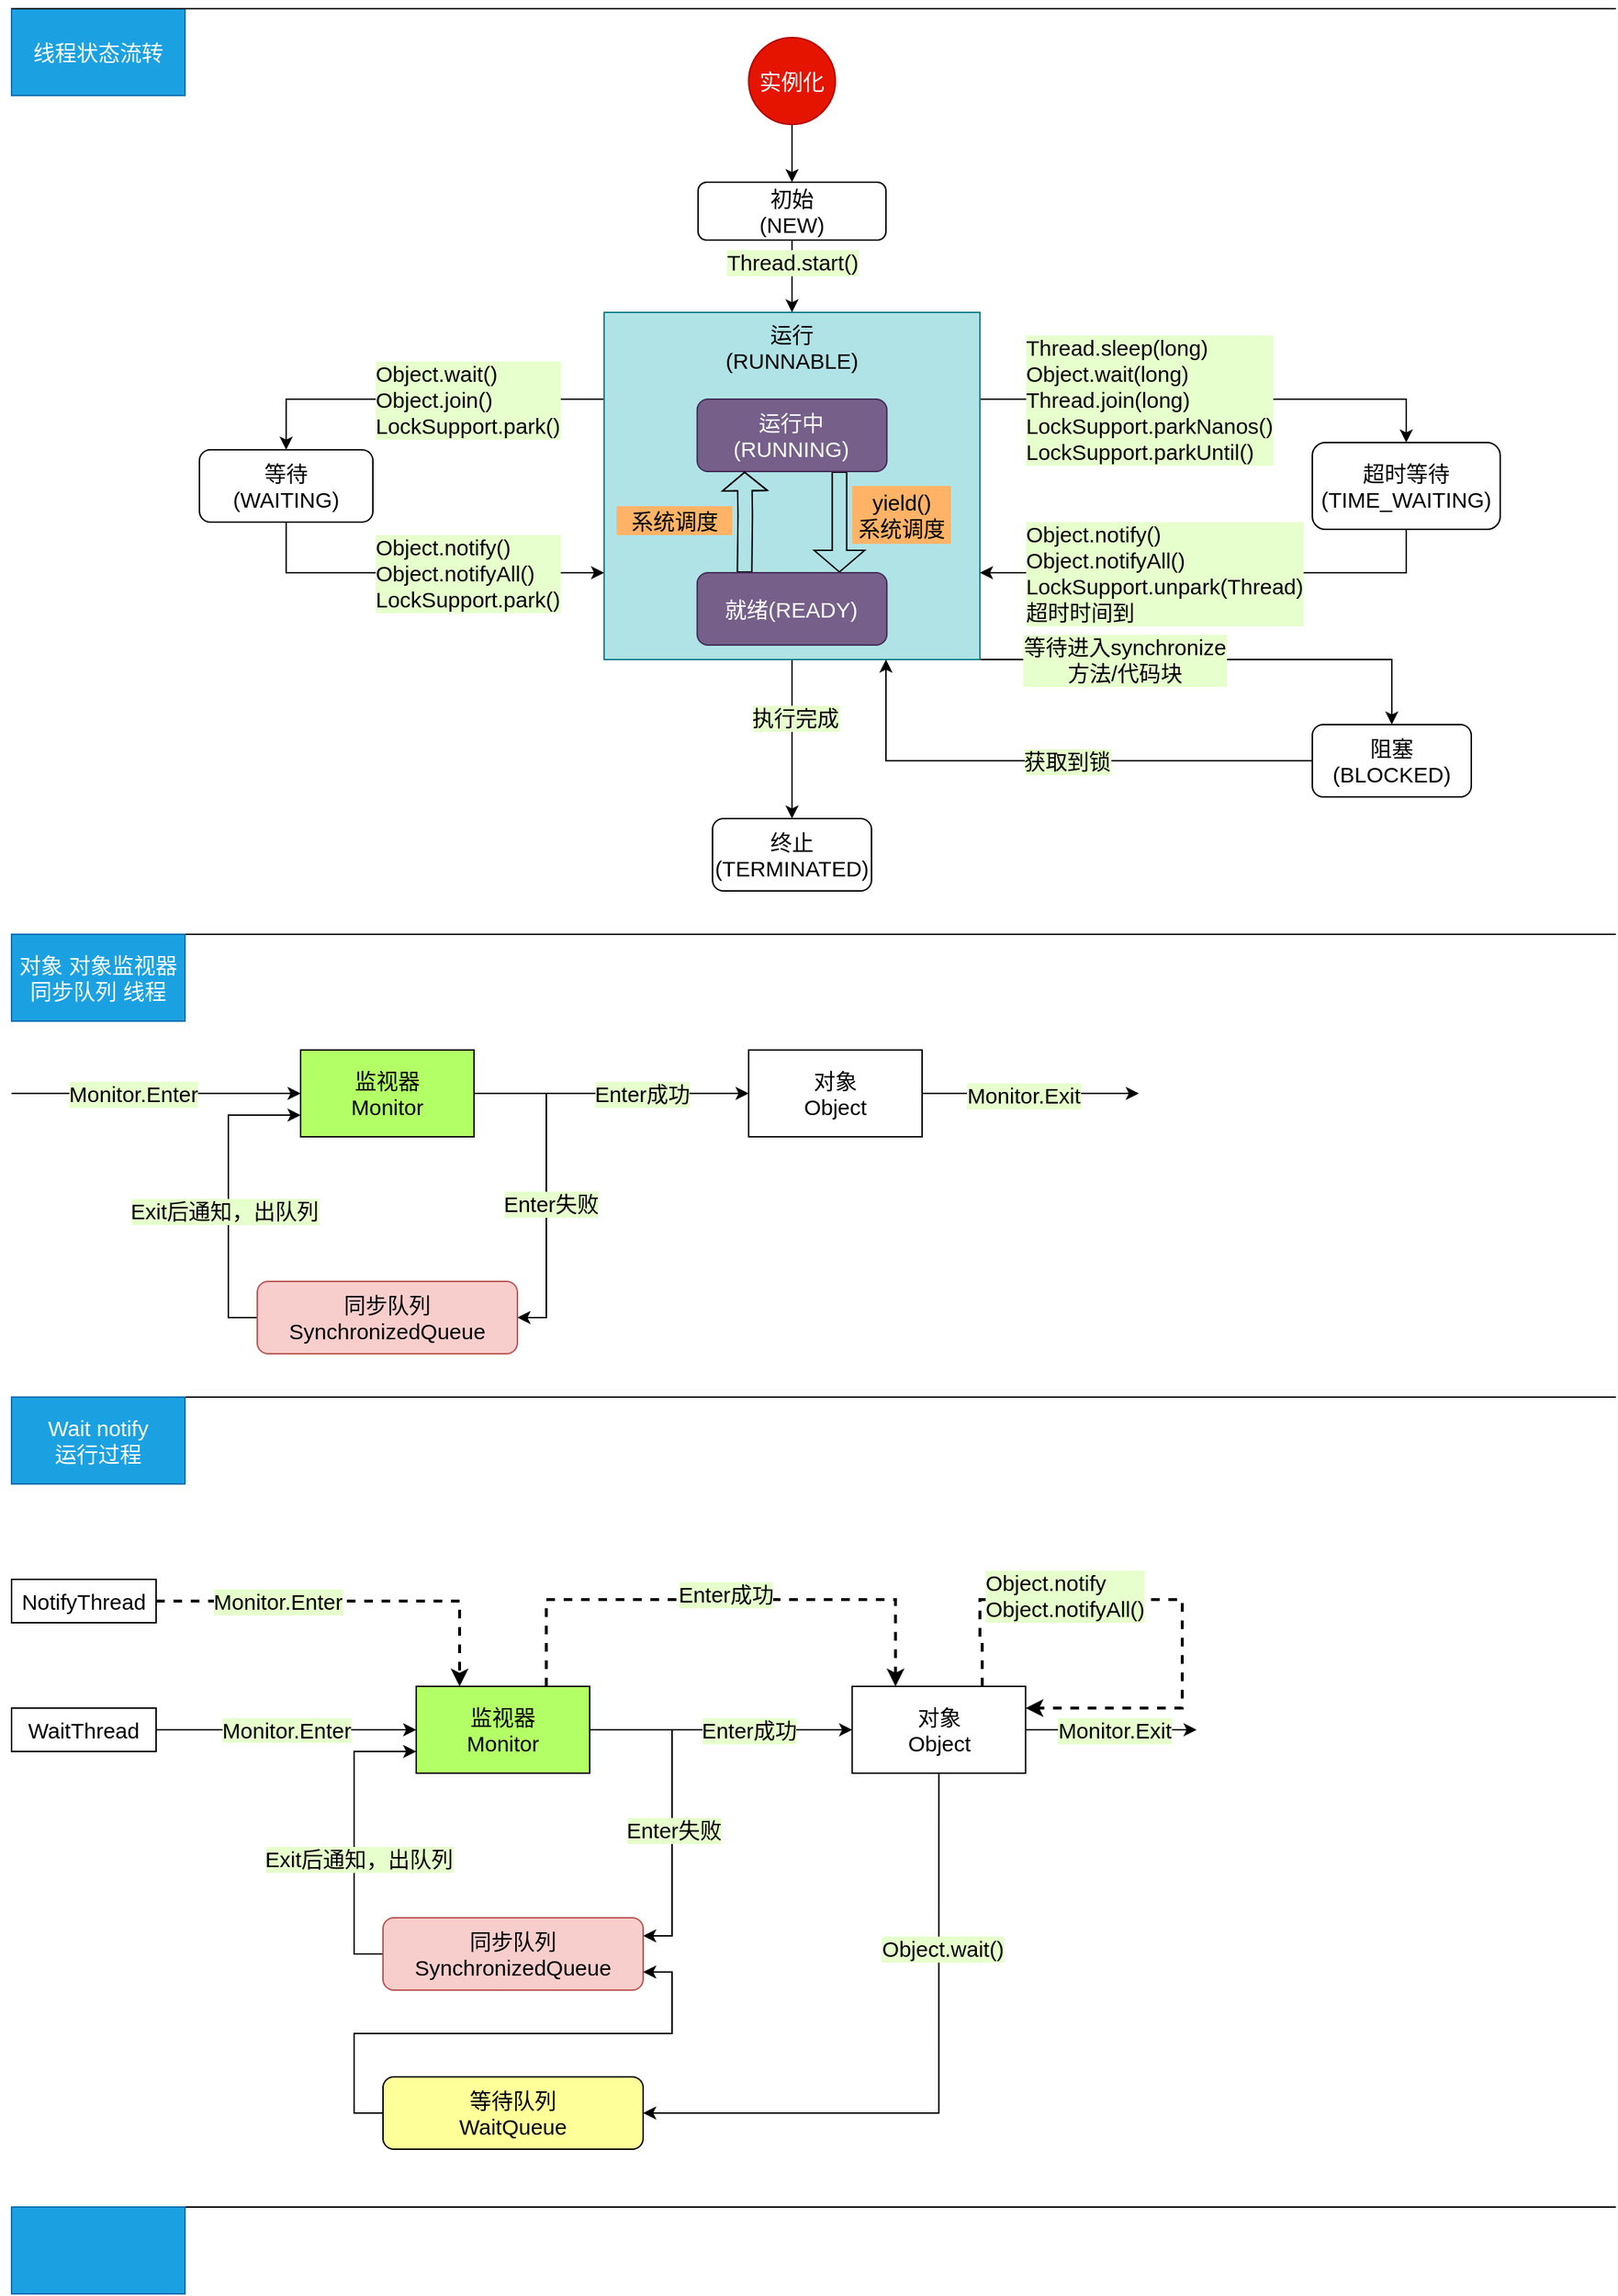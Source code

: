 <mxfile version="14.9.8" type="github">
  <diagram id="6KBRONOmCoXqspjVK2pf" name="Page-1">
    <mxGraphModel dx="2253" dy="794" grid="1" gridSize="10" guides="1" tooltips="1" connect="1" arrows="1" fold="1" page="1" pageScale="1" pageWidth="827" pageHeight="1169" math="0" shadow="0">
      <root>
        <mxCell id="0" />
        <mxCell id="1" parent="0" />
        <mxCell id="ARaMcscd8w-VwkIkNy1O-39" style="edgeStyle=orthogonalEdgeStyle;rounded=0;orthogonalLoop=1;jettySize=auto;html=1;exitX=1;exitY=1;exitDx=0;exitDy=0;entryX=0.5;entryY=0;entryDx=0;entryDy=0;fontSize=15;" parent="1" source="ARaMcscd8w-VwkIkNy1O-17" target="ARaMcscd8w-VwkIkNy1O-10" edge="1">
          <mxGeometry relative="1" as="geometry">
            <Array as="points">
              <mxPoint x="195" y="490" />
            </Array>
          </mxGeometry>
        </mxCell>
        <mxCell id="ARaMcscd8w-VwkIkNy1O-64" value="等待进入synchronize&lt;br&gt;方法/代码块" style="edgeLabel;html=1;align=center;verticalAlign=middle;resizable=0;points=[];fontSize=15;labelBackgroundColor=#E6FFCC;" parent="ARaMcscd8w-VwkIkNy1O-39" vertex="1" connectable="0">
          <mxGeometry x="-0.098" relative="1" as="geometry">
            <mxPoint x="-49" as="offset" />
          </mxGeometry>
        </mxCell>
        <mxCell id="ARaMcscd8w-VwkIkNy1O-43" style="edgeStyle=orthogonalEdgeStyle;rounded=0;orthogonalLoop=1;jettySize=auto;html=1;exitX=0.5;exitY=1;exitDx=0;exitDy=0;fontSize=15;" parent="1" source="ARaMcscd8w-VwkIkNy1O-17" target="ARaMcscd8w-VwkIkNy1O-7" edge="1">
          <mxGeometry relative="1" as="geometry" />
        </mxCell>
        <mxCell id="ARaMcscd8w-VwkIkNy1O-44" value="执行完成" style="edgeLabel;html=1;align=center;verticalAlign=middle;resizable=0;points=[];fontSize=15;labelBackgroundColor=#E6FFCC;" parent="ARaMcscd8w-VwkIkNy1O-43" vertex="1" connectable="0">
          <mxGeometry x="-0.286" y="2" relative="1" as="geometry">
            <mxPoint as="offset" />
          </mxGeometry>
        </mxCell>
        <mxCell id="ARaMcscd8w-VwkIkNy1O-56" style="edgeStyle=orthogonalEdgeStyle;rounded=0;orthogonalLoop=1;jettySize=auto;html=1;exitX=1;exitY=0.25;exitDx=0;exitDy=0;fontSize=15;labelBackgroundColor=#E6FFCC;entryX=0.5;entryY=0;entryDx=0;entryDy=0;" parent="1" source="ARaMcscd8w-VwkIkNy1O-17" target="ARaMcscd8w-VwkIkNy1O-9" edge="1">
          <mxGeometry relative="1" as="geometry">
            <mxPoint x="200" y="300" as="targetPoint" />
            <Array as="points">
              <mxPoint x="205" y="310" />
            </Array>
          </mxGeometry>
        </mxCell>
        <mxCell id="ARaMcscd8w-VwkIkNy1O-58" value="Thread.sleep(long)&lt;br&gt;Object.wait(long)&lt;br&gt;Thread.join(long)&lt;br&gt;LockSupport.parkNanos()&lt;br&gt;LockSupport.parkUntil()" style="edgeLabel;html=1;align=left;verticalAlign=middle;resizable=0;points=[];fontSize=15;labelBackgroundColor=#E6FFCC;" parent="ARaMcscd8w-VwkIkNy1O-56" vertex="1" connectable="0">
          <mxGeometry x="-0.568" relative="1" as="geometry">
            <mxPoint x="-40" as="offset" />
          </mxGeometry>
        </mxCell>
        <mxCell id="ARaMcscd8w-VwkIkNy1O-69" style="edgeStyle=orthogonalEdgeStyle;rounded=0;orthogonalLoop=1;jettySize=auto;html=1;exitX=0;exitY=0.25;exitDx=0;exitDy=0;entryX=0.5;entryY=0;entryDx=0;entryDy=0;labelBackgroundColor=#E6FFCC;fontSize=15;" parent="1" source="ARaMcscd8w-VwkIkNy1O-17" target="ARaMcscd8w-VwkIkNy1O-8" edge="1">
          <mxGeometry relative="1" as="geometry" />
        </mxCell>
        <mxCell id="ARaMcscd8w-VwkIkNy1O-71" value="Object.wait()&lt;br&gt;&lt;div style=&quot;&quot;&gt;Object.join()&lt;/div&gt;LockSupport.park()" style="edgeLabel;html=1;align=left;verticalAlign=middle;resizable=0;points=[];fontSize=15;labelBackgroundColor=#E6FFCC;" parent="ARaMcscd8w-VwkIkNy1O-69" vertex="1" connectable="0">
          <mxGeometry x="-0.064" relative="1" as="geometry">
            <mxPoint x="-41" as="offset" />
          </mxGeometry>
        </mxCell>
        <mxCell id="ARaMcscd8w-VwkIkNy1O-17" value="&lt;span&gt;运行&lt;/span&gt;&lt;br&gt;&lt;span&gt;(RUNNABLE)&lt;/span&gt;" style="rounded=0;whiteSpace=wrap;html=1;fontSize=15;verticalAlign=top;fillColor=#b0e3e6;strokeColor=#0e8088;" parent="1" vertex="1">
          <mxGeometry x="-350" y="250" width="260" height="240" as="geometry" />
        </mxCell>
        <mxCell id="ARaMcscd8w-VwkIkNy1O-12" style="edgeStyle=orthogonalEdgeStyle;rounded=0;orthogonalLoop=1;jettySize=auto;html=1;exitX=0.5;exitY=1;exitDx=0;exitDy=0;entryX=0.5;entryY=0;entryDx=0;entryDy=0;fontSize=15;" parent="1" source="ARaMcscd8w-VwkIkNy1O-1" target="ARaMcscd8w-VwkIkNy1O-6" edge="1">
          <mxGeometry relative="1" as="geometry" />
        </mxCell>
        <mxCell id="ARaMcscd8w-VwkIkNy1O-1" value="实例化" style="ellipse;whiteSpace=wrap;html=1;aspect=fixed;fillColor=#e51400;strokeColor=#B20000;fontColor=#ffffff;fontSize=15;" parent="1" vertex="1">
          <mxGeometry x="-250" y="60" width="60" height="60" as="geometry" />
        </mxCell>
        <mxCell id="ARaMcscd8w-VwkIkNy1O-33" style="edgeStyle=none;rounded=0;orthogonalLoop=1;jettySize=auto;html=1;exitX=0.5;exitY=1;exitDx=0;exitDy=0;fontSize=15;" parent="1" source="ARaMcscd8w-VwkIkNy1O-6" target="ARaMcscd8w-VwkIkNy1O-17" edge="1">
          <mxGeometry relative="1" as="geometry" />
        </mxCell>
        <mxCell id="ARaMcscd8w-VwkIkNy1O-65" value="Thread.start()" style="edgeLabel;html=1;align=center;verticalAlign=middle;resizable=0;points=[];fontSize=15;labelBackgroundColor=#E6FFCC;" parent="ARaMcscd8w-VwkIkNy1O-33" vertex="1" connectable="0">
          <mxGeometry x="-0.4" relative="1" as="geometry">
            <mxPoint as="offset" />
          </mxGeometry>
        </mxCell>
        <mxCell id="ARaMcscd8w-VwkIkNy1O-6" value="&lt;span style=&quot;font-size: 15px&quot;&gt;初始&lt;br&gt;(NEW)&lt;/span&gt;" style="rounded=1;whiteSpace=wrap;html=1;fontSize=15;" parent="1" vertex="1">
          <mxGeometry x="-285" y="160" width="130" height="40" as="geometry" />
        </mxCell>
        <mxCell id="ARaMcscd8w-VwkIkNy1O-7" value="&lt;span style=&quot;font-size: 15px&quot;&gt;终止&lt;br&gt;(TERMINATED)&lt;/span&gt;" style="rounded=1;whiteSpace=wrap;html=1;fontSize=15;" parent="1" vertex="1">
          <mxGeometry x="-275" y="600" width="110" height="50" as="geometry" />
        </mxCell>
        <mxCell id="ARaMcscd8w-VwkIkNy1O-70" style="edgeStyle=orthogonalEdgeStyle;rounded=0;orthogonalLoop=1;jettySize=auto;html=1;exitX=0.5;exitY=1;exitDx=0;exitDy=0;entryX=0;entryY=0.75;entryDx=0;entryDy=0;labelBackgroundColor=#E6FFCC;fontSize=15;" parent="1" source="ARaMcscd8w-VwkIkNy1O-8" target="ARaMcscd8w-VwkIkNy1O-17" edge="1">
          <mxGeometry relative="1" as="geometry">
            <Array as="points">
              <mxPoint x="-570" y="430" />
            </Array>
          </mxGeometry>
        </mxCell>
        <mxCell id="ARaMcscd8w-VwkIkNy1O-72" value="Object.notify()&lt;br&gt;&lt;div style=&quot;&quot;&gt;Object.notifyAll()&lt;/div&gt;LockSupport.park()" style="edgeLabel;html=1;align=left;verticalAlign=middle;resizable=0;points=[];fontSize=15;labelBackgroundColor=#E6FFCC;" parent="ARaMcscd8w-VwkIkNy1O-70" vertex="1" connectable="0">
          <mxGeometry x="-0.028" relative="1" as="geometry">
            <mxPoint x="-29" as="offset" />
          </mxGeometry>
        </mxCell>
        <mxCell id="ARaMcscd8w-VwkIkNy1O-8" value="&lt;span style=&quot;font-size: 15px&quot;&gt;等待&lt;br&gt;(WAITING)&lt;/span&gt;" style="rounded=1;whiteSpace=wrap;html=1;fontSize=15;" parent="1" vertex="1">
          <mxGeometry x="-630" y="345" width="120" height="50" as="geometry" />
        </mxCell>
        <mxCell id="ARaMcscd8w-VwkIkNy1O-62" style="edgeStyle=orthogonalEdgeStyle;rounded=0;orthogonalLoop=1;jettySize=auto;html=1;exitX=0.5;exitY=1;exitDx=0;exitDy=0;entryX=1;entryY=0.75;entryDx=0;entryDy=0;labelBackgroundColor=#E6FFCC;fontSize=15;" parent="1" source="ARaMcscd8w-VwkIkNy1O-9" target="ARaMcscd8w-VwkIkNy1O-17" edge="1">
          <mxGeometry relative="1" as="geometry" />
        </mxCell>
        <mxCell id="ARaMcscd8w-VwkIkNy1O-63" value="Object.notify()&lt;br&gt;Object.notifyAll()&lt;br&gt;LockSupport.unpark(Thread)&lt;br&gt;超时时间到" style="edgeLabel;html=1;align=left;verticalAlign=middle;resizable=0;points=[];fontSize=15;labelBackgroundColor=#E6FFCC;" parent="ARaMcscd8w-VwkIkNy1O-62" vertex="1" connectable="0">
          <mxGeometry x="0.373" y="-2" relative="1" as="geometry">
            <mxPoint x="-72" y="2" as="offset" />
          </mxGeometry>
        </mxCell>
        <mxCell id="ARaMcscd8w-VwkIkNy1O-9" value="超时等待&lt;br&gt;(TIME_WAITING)" style="rounded=1;whiteSpace=wrap;html=1;fontSize=15;" parent="1" vertex="1">
          <mxGeometry x="140" y="340" width="130" height="60" as="geometry" />
        </mxCell>
        <mxCell id="ARaMcscd8w-VwkIkNy1O-40" style="edgeStyle=orthogonalEdgeStyle;rounded=0;orthogonalLoop=1;jettySize=auto;html=1;exitX=0;exitY=0.5;exitDx=0;exitDy=0;entryX=0.75;entryY=1;entryDx=0;entryDy=0;fontSize=15;" parent="1" source="ARaMcscd8w-VwkIkNy1O-10" target="ARaMcscd8w-VwkIkNy1O-17" edge="1">
          <mxGeometry relative="1" as="geometry" />
        </mxCell>
        <mxCell id="ARaMcscd8w-VwkIkNy1O-42" value="获取到锁" style="edgeLabel;html=1;align=center;verticalAlign=middle;resizable=0;points=[];fontSize=15;labelBackgroundColor=#E6FFCC;" parent="ARaMcscd8w-VwkIkNy1O-40" vertex="1" connectable="0">
          <mxGeometry x="-0.069" relative="1" as="geometry">
            <mxPoint as="offset" />
          </mxGeometry>
        </mxCell>
        <mxCell id="ARaMcscd8w-VwkIkNy1O-10" value="&lt;span style=&quot;font-size: 15px&quot;&gt;阻塞&lt;br&gt;(BLOCKED)&lt;/span&gt;" style="rounded=1;whiteSpace=wrap;html=1;fontSize=15;" parent="1" vertex="1">
          <mxGeometry x="140" y="535" width="110" height="50" as="geometry" />
        </mxCell>
        <mxCell id="ARaMcscd8w-VwkIkNy1O-30" style="edgeStyle=none;shape=flexArrow;rounded=0;orthogonalLoop=1;jettySize=auto;html=1;exitX=0.75;exitY=1;exitDx=0;exitDy=0;entryX=0.75;entryY=0;entryDx=0;entryDy=0;fontSize=15;endWidth=24;endSize=4.67;" parent="1" source="ARaMcscd8w-VwkIkNy1O-14" target="ARaMcscd8w-VwkIkNy1O-29" edge="1">
          <mxGeometry relative="1" as="geometry" />
        </mxCell>
        <mxCell id="ARaMcscd8w-VwkIkNy1O-14" value="运行中&lt;br&gt;(RUNNING)" style="rounded=1;whiteSpace=wrap;html=1;fontSize=15;fillColor=#76608a;strokeColor=#432D57;fontColor=#ffffff;" parent="1" vertex="1">
          <mxGeometry x="-285.62" y="310" width="131.25" height="50" as="geometry" />
        </mxCell>
        <mxCell id="ARaMcscd8w-VwkIkNy1O-28" style="edgeStyle=none;shape=flexArrow;rounded=0;orthogonalLoop=1;jettySize=auto;html=1;entryX=0.25;entryY=1;entryDx=0;entryDy=0;fontSize=15;exitX=0.25;exitY=0;exitDx=0;exitDy=0;endWidth=20;endSize=3.93;" parent="1" source="ARaMcscd8w-VwkIkNy1O-29" target="ARaMcscd8w-VwkIkNy1O-14" edge="1">
          <mxGeometry relative="1" as="geometry">
            <mxPoint x="-234.37" y="440" as="sourcePoint" />
            <Array as="points">
              <mxPoint x="-252.37" y="390" />
            </Array>
          </mxGeometry>
        </mxCell>
        <mxCell id="ARaMcscd8w-VwkIkNy1O-29" value="就绪(READY)" style="rounded=1;whiteSpace=wrap;html=1;fontSize=15;fillColor=#76608a;strokeColor=#432D57;fontColor=#ffffff;" parent="1" vertex="1">
          <mxGeometry x="-285.62" y="430" width="131.25" height="50" as="geometry" />
        </mxCell>
        <mxCell id="ARaMcscd8w-VwkIkNy1O-31" value="系统调度" style="text;html=1;align=center;verticalAlign=middle;whiteSpace=wrap;rounded=0;fontSize=15;fillColor=#FFB366;" parent="1" vertex="1">
          <mxGeometry x="-341.37" y="384" width="80" height="20" as="geometry" />
        </mxCell>
        <mxCell id="ARaMcscd8w-VwkIkNy1O-32" value="yield()&lt;br&gt;系统调度" style="text;html=1;align=center;verticalAlign=middle;whiteSpace=wrap;rounded=0;fontSize=15;fillColor=#FFB366;" parent="1" vertex="1">
          <mxGeometry x="-178.37" y="370" width="68.37" height="40" as="geometry" />
        </mxCell>
        <mxCell id="ARaMcscd8w-VwkIkNy1O-37" style="edgeStyle=none;rounded=0;orthogonalLoop=1;jettySize=auto;html=1;exitX=1;exitY=0.75;exitDx=0;exitDy=0;fontSize=15;" parent="1" source="ARaMcscd8w-VwkIkNy1O-17" target="ARaMcscd8w-VwkIkNy1O-17" edge="1">
          <mxGeometry relative="1" as="geometry" />
        </mxCell>
        <mxCell id="-bh4wfE4MH0BMyhtnHrj-1" value="线程状态流转" style="rounded=0;whiteSpace=wrap;html=1;fillColor=#1ba1e2;strokeColor=#006EAF;fontColor=#ffffff;fontSize=15;" parent="1" vertex="1">
          <mxGeometry x="-760" y="40" width="120" height="60" as="geometry" />
        </mxCell>
        <mxCell id="VRPAzlezHm_OflZ-1Tyc-7" value="" style="line;strokeWidth=1;html=1;" vertex="1" parent="1">
          <mxGeometry x="-760" y="35" width="1110" height="10" as="geometry" />
        </mxCell>
        <mxCell id="VRPAzlezHm_OflZ-1Tyc-9" value="" style="line;strokeWidth=1;html=1;" vertex="1" parent="1">
          <mxGeometry x="-760" y="675" width="1110" height="10" as="geometry" />
        </mxCell>
        <mxCell id="VRPAzlezHm_OflZ-1Tyc-10" value="对象 对象监视器&lt;br&gt;同步队列 线程" style="rounded=0;whiteSpace=wrap;html=1;fillColor=#1ba1e2;strokeColor=#006EAF;fontColor=#ffffff;fontSize=15;" vertex="1" parent="1">
          <mxGeometry x="-760" y="680" width="120" height="60" as="geometry" />
        </mxCell>
        <mxCell id="VRPAzlezHm_OflZ-1Tyc-17" style="edgeStyle=orthogonalEdgeStyle;rounded=0;orthogonalLoop=1;jettySize=auto;html=1;exitX=1;exitY=0.5;exitDx=0;exitDy=0;fontSize=15;fontColor=#000000;" edge="1" parent="1" source="VRPAzlezHm_OflZ-1Tyc-11" target="VRPAzlezHm_OflZ-1Tyc-13">
          <mxGeometry relative="1" as="geometry" />
        </mxCell>
        <mxCell id="VRPAzlezHm_OflZ-1Tyc-18" value="Enter成功" style="edgeLabel;html=1;align=center;verticalAlign=middle;resizable=0;points=[];fontSize=15;fontColor=#000000;labelBackgroundColor=#E6FFCC;" vertex="1" connectable="0" parent="VRPAzlezHm_OflZ-1Tyc-17">
          <mxGeometry x="-0.188" y="1" relative="1" as="geometry">
            <mxPoint x="39" y="1" as="offset" />
          </mxGeometry>
        </mxCell>
        <mxCell id="VRPAzlezHm_OflZ-1Tyc-19" style="edgeStyle=orthogonalEdgeStyle;rounded=0;orthogonalLoop=1;jettySize=auto;html=1;exitX=1;exitY=0.5;exitDx=0;exitDy=0;entryX=1;entryY=0.5;entryDx=0;entryDy=0;fontSize=15;fontColor=#000000;" edge="1" parent="1" source="VRPAzlezHm_OflZ-1Tyc-11" target="VRPAzlezHm_OflZ-1Tyc-14">
          <mxGeometry relative="1" as="geometry" />
        </mxCell>
        <mxCell id="VRPAzlezHm_OflZ-1Tyc-20" value="Enter失败" style="edgeLabel;html=1;align=center;verticalAlign=middle;resizable=0;points=[];fontSize=15;fontColor=#000000;labelBackgroundColor=#E6FFCC;" vertex="1" connectable="0" parent="VRPAzlezHm_OflZ-1Tyc-19">
          <mxGeometry x="0.12" y="3" relative="1" as="geometry">
            <mxPoint as="offset" />
          </mxGeometry>
        </mxCell>
        <mxCell id="VRPAzlezHm_OflZ-1Tyc-11" value="监视器&lt;br&gt;Monitor" style="rounded=0;whiteSpace=wrap;html=1;strokeWidth=1;fillColor=#B3FF66;fontSize=15;" vertex="1" parent="1">
          <mxGeometry x="-560" y="760" width="120" height="60" as="geometry" />
        </mxCell>
        <mxCell id="VRPAzlezHm_OflZ-1Tyc-23" style="edgeStyle=orthogonalEdgeStyle;rounded=0;orthogonalLoop=1;jettySize=auto;html=1;exitX=1;exitY=0.5;exitDx=0;exitDy=0;fontSize=15;fontColor=#000000;" edge="1" parent="1" source="VRPAzlezHm_OflZ-1Tyc-13">
          <mxGeometry relative="1" as="geometry">
            <mxPoint x="20" y="790" as="targetPoint" />
          </mxGeometry>
        </mxCell>
        <mxCell id="VRPAzlezHm_OflZ-1Tyc-24" value="Monitor.Exit" style="edgeLabel;html=1;align=center;verticalAlign=middle;resizable=0;points=[];fontSize=15;fontColor=#000000;labelBackgroundColor=#E6FFCC;" vertex="1" connectable="0" parent="VRPAzlezHm_OflZ-1Tyc-23">
          <mxGeometry x="0.075" y="1" relative="1" as="geometry">
            <mxPoint x="-11" y="1" as="offset" />
          </mxGeometry>
        </mxCell>
        <mxCell id="VRPAzlezHm_OflZ-1Tyc-13" value="对象&lt;br&gt;Object" style="rounded=0;whiteSpace=wrap;html=1;fontSize=15;strokeWidth=1;fillColor=#FFFFFF;" vertex="1" parent="1">
          <mxGeometry x="-250" y="760" width="120" height="60" as="geometry" />
        </mxCell>
        <mxCell id="VRPAzlezHm_OflZ-1Tyc-21" style="edgeStyle=orthogonalEdgeStyle;rounded=0;orthogonalLoop=1;jettySize=auto;html=1;exitX=0;exitY=0.5;exitDx=0;exitDy=0;entryX=0;entryY=0.75;entryDx=0;entryDy=0;fontSize=15;fontColor=#000000;" edge="1" parent="1" source="VRPAzlezHm_OflZ-1Tyc-14" target="VRPAzlezHm_OflZ-1Tyc-11">
          <mxGeometry relative="1" as="geometry" />
        </mxCell>
        <mxCell id="VRPAzlezHm_OflZ-1Tyc-22" value="Exit后通知，出队列" style="edgeLabel;html=1;align=center;verticalAlign=middle;resizable=0;points=[];fontSize=15;fontColor=#000000;labelBackgroundColor=#E6FFCC;" vertex="1" connectable="0" parent="VRPAzlezHm_OflZ-1Tyc-21">
          <mxGeometry x="-0.102" y="3" relative="1" as="geometry">
            <mxPoint as="offset" />
          </mxGeometry>
        </mxCell>
        <mxCell id="VRPAzlezHm_OflZ-1Tyc-14" value="同步队列&lt;br&gt;SynchronizedQueue" style="rounded=1;whiteSpace=wrap;html=1;fontSize=15;strokeWidth=1;fillColor=#f8cecc;strokeColor=#b85450;" vertex="1" parent="1">
          <mxGeometry x="-590" y="920" width="180" height="50" as="geometry" />
        </mxCell>
        <mxCell id="VRPAzlezHm_OflZ-1Tyc-15" value="" style="endArrow=classic;html=1;fontSize=15;fontColor=#000000;entryX=0;entryY=0.5;entryDx=0;entryDy=0;" edge="1" parent="1" target="VRPAzlezHm_OflZ-1Tyc-11">
          <mxGeometry width="50" height="50" relative="1" as="geometry">
            <mxPoint x="-760" y="790" as="sourcePoint" />
            <mxPoint x="-710" y="780" as="targetPoint" />
          </mxGeometry>
        </mxCell>
        <mxCell id="VRPAzlezHm_OflZ-1Tyc-16" value="Monitor.Enter" style="edgeLabel;html=1;align=center;verticalAlign=middle;resizable=0;points=[];fontSize=15;fontColor=#000000;labelBackgroundColor=#E6FFCC;" vertex="1" connectable="0" parent="VRPAzlezHm_OflZ-1Tyc-15">
          <mxGeometry x="-0.16" relative="1" as="geometry">
            <mxPoint as="offset" />
          </mxGeometry>
        </mxCell>
        <mxCell id="VRPAzlezHm_OflZ-1Tyc-25" value="" style="line;strokeWidth=1;html=1;" vertex="1" parent="1">
          <mxGeometry x="-760" y="995" width="1110" height="10" as="geometry" />
        </mxCell>
        <mxCell id="VRPAzlezHm_OflZ-1Tyc-27" value="Wait notify&lt;br&gt;运行过程" style="rounded=0;whiteSpace=wrap;html=1;fillColor=#1ba1e2;strokeColor=#006EAF;fontColor=#ffffff;fontSize=15;" vertex="1" parent="1">
          <mxGeometry x="-760" y="1000" width="120" height="60" as="geometry" />
        </mxCell>
        <mxCell id="VRPAzlezHm_OflZ-1Tyc-34" style="edgeStyle=orthogonalEdgeStyle;rounded=0;orthogonalLoop=1;jettySize=auto;html=1;exitX=1;exitY=0.5;exitDx=0;exitDy=0;fontSize=15;fontColor=#000000;entryX=0;entryY=0.5;entryDx=0;entryDy=0;" edge="1" parent="1" source="VRPAzlezHm_OflZ-1Tyc-28" target="VRPAzlezHm_OflZ-1Tyc-33">
          <mxGeometry relative="1" as="geometry">
            <mxPoint x="-280" y="1230" as="targetPoint" />
          </mxGeometry>
        </mxCell>
        <mxCell id="VRPAzlezHm_OflZ-1Tyc-35" value="Enter成功" style="edgeLabel;html=1;align=center;verticalAlign=middle;resizable=0;points=[];fontSize=15;fontColor=#000000;labelBackgroundColor=#E6FFCC;" vertex="1" connectable="0" parent="VRPAzlezHm_OflZ-1Tyc-34">
          <mxGeometry x="-0.383" y="-2" relative="1" as="geometry">
            <mxPoint x="54" y="-2" as="offset" />
          </mxGeometry>
        </mxCell>
        <mxCell id="VRPAzlezHm_OflZ-1Tyc-40" style="edgeStyle=orthogonalEdgeStyle;rounded=0;orthogonalLoop=1;jettySize=auto;html=1;exitX=1;exitY=0.5;exitDx=0;exitDy=0;entryX=1;entryY=0.25;entryDx=0;entryDy=0;fontSize=15;fontColor=#000000;" edge="1" parent="1" source="VRPAzlezHm_OflZ-1Tyc-28" target="VRPAzlezHm_OflZ-1Tyc-38">
          <mxGeometry relative="1" as="geometry" />
        </mxCell>
        <mxCell id="VRPAzlezHm_OflZ-1Tyc-41" value="Enter失败" style="edgeLabel;html=1;align=center;verticalAlign=middle;resizable=0;points=[];fontSize=15;fontColor=#000000;labelBackgroundColor=#E6FFCC;" vertex="1" connectable="0" parent="VRPAzlezHm_OflZ-1Tyc-40">
          <mxGeometry x="0.147" y="1" relative="1" as="geometry">
            <mxPoint as="offset" />
          </mxGeometry>
        </mxCell>
        <mxCell id="VRPAzlezHm_OflZ-1Tyc-50" style="edgeStyle=orthogonalEdgeStyle;rounded=0;orthogonalLoop=1;jettySize=auto;html=1;exitX=0.75;exitY=0;exitDx=0;exitDy=0;entryX=0.25;entryY=0;entryDx=0;entryDy=0;dashed=1;fontSize=15;fontColor=#000000;strokeWidth=2;" edge="1" parent="1" source="VRPAzlezHm_OflZ-1Tyc-28" target="VRPAzlezHm_OflZ-1Tyc-33">
          <mxGeometry relative="1" as="geometry">
            <Array as="points">
              <mxPoint x="-390" y="1140" />
              <mxPoint x="-148" y="1140" />
            </Array>
          </mxGeometry>
        </mxCell>
        <mxCell id="VRPAzlezHm_OflZ-1Tyc-51" value="Enter成功" style="edgeLabel;html=1;align=center;verticalAlign=middle;resizable=0;points=[];fontSize=15;fontColor=#000000;labelBackgroundColor=#E6FFCC;" vertex="1" connectable="0" parent="VRPAzlezHm_OflZ-1Tyc-50">
          <mxGeometry x="0.015" y="4" relative="1" as="geometry">
            <mxPoint as="offset" />
          </mxGeometry>
        </mxCell>
        <mxCell id="VRPAzlezHm_OflZ-1Tyc-28" value="监视器&lt;br&gt;Monitor" style="rounded=0;whiteSpace=wrap;html=1;strokeWidth=1;fillColor=#B3FF66;fontSize=15;" vertex="1" parent="1">
          <mxGeometry x="-480" y="1200" width="120" height="60" as="geometry" />
        </mxCell>
        <mxCell id="VRPAzlezHm_OflZ-1Tyc-29" value="&lt;span style=&quot;background-color: rgb(230 , 255 , 204)&quot;&gt;Monitor.Enter&lt;/span&gt;" style="endArrow=classic;html=1;fontSize=15;fontColor=#000000;entryX=0;entryY=0.5;entryDx=0;entryDy=0;exitX=1;exitY=0.5;exitDx=0;exitDy=0;" edge="1" parent="1" source="VRPAzlezHm_OflZ-1Tyc-32" target="VRPAzlezHm_OflZ-1Tyc-28">
          <mxGeometry width="50" height="50" relative="1" as="geometry">
            <mxPoint x="-660" y="1230" as="sourcePoint" />
            <mxPoint x="-680" y="1180" as="targetPoint" />
          </mxGeometry>
        </mxCell>
        <mxCell id="VRPAzlezHm_OflZ-1Tyc-32" value="&lt;span&gt;WaitThread&lt;/span&gt;" style="rounded=0;whiteSpace=wrap;html=1;labelBackgroundColor=#FFFFFF;fontSize=15;fontColor=#000000;strokeWidth=1;fillColor=#FFFFFF;" vertex="1" parent="1">
          <mxGeometry x="-760" y="1215" width="100" height="30" as="geometry" />
        </mxCell>
        <mxCell id="VRPAzlezHm_OflZ-1Tyc-36" style="edgeStyle=orthogonalEdgeStyle;rounded=0;orthogonalLoop=1;jettySize=auto;html=1;exitX=1;exitY=0.5;exitDx=0;exitDy=0;fontSize=15;fontColor=#000000;" edge="1" parent="1" source="VRPAzlezHm_OflZ-1Tyc-33">
          <mxGeometry relative="1" as="geometry">
            <mxPoint x="60" y="1230" as="targetPoint" />
          </mxGeometry>
        </mxCell>
        <mxCell id="VRPAzlezHm_OflZ-1Tyc-37" value="Monitor.Exit" style="edgeLabel;html=1;align=center;verticalAlign=middle;resizable=0;points=[];fontSize=15;fontColor=#000000;labelBackgroundColor=#E6FFCC;" vertex="1" connectable="0" parent="VRPAzlezHm_OflZ-1Tyc-36">
          <mxGeometry x="-0.183" relative="1" as="geometry">
            <mxPoint x="13" as="offset" />
          </mxGeometry>
        </mxCell>
        <mxCell id="VRPAzlezHm_OflZ-1Tyc-42" style="edgeStyle=orthogonalEdgeStyle;rounded=0;orthogonalLoop=1;jettySize=auto;html=1;exitX=0.5;exitY=1;exitDx=0;exitDy=0;entryX=1;entryY=0.5;entryDx=0;entryDy=0;fontSize=15;fontColor=#000000;" edge="1" parent="1" source="VRPAzlezHm_OflZ-1Tyc-33" target="VRPAzlezHm_OflZ-1Tyc-39">
          <mxGeometry relative="1" as="geometry" />
        </mxCell>
        <mxCell id="VRPAzlezHm_OflZ-1Tyc-43" value="Object.wait()" style="edgeLabel;html=1;align=center;verticalAlign=middle;resizable=0;points=[];fontSize=15;fontColor=#000000;labelBackgroundColor=#E6FFCC;" vertex="1" connectable="0" parent="VRPAzlezHm_OflZ-1Tyc-42">
          <mxGeometry x="-0.45" y="2" relative="1" as="geometry">
            <mxPoint as="offset" />
          </mxGeometry>
        </mxCell>
        <mxCell id="VRPAzlezHm_OflZ-1Tyc-33" value="对象&lt;br&gt;Object" style="rounded=0;whiteSpace=wrap;html=1;fontSize=15;strokeWidth=1;fillColor=#FFFFFF;" vertex="1" parent="1">
          <mxGeometry x="-178.37" y="1200" width="120" height="60" as="geometry" />
        </mxCell>
        <mxCell id="VRPAzlezHm_OflZ-1Tyc-45" style="edgeStyle=orthogonalEdgeStyle;rounded=0;orthogonalLoop=1;jettySize=auto;html=1;exitX=0;exitY=0.5;exitDx=0;exitDy=0;entryX=0;entryY=0.75;entryDx=0;entryDy=0;fontSize=15;fontColor=#000000;" edge="1" parent="1" source="VRPAzlezHm_OflZ-1Tyc-38" target="VRPAzlezHm_OflZ-1Tyc-28">
          <mxGeometry relative="1" as="geometry" />
        </mxCell>
        <mxCell id="VRPAzlezHm_OflZ-1Tyc-46" value="Exit后通知，出队列" style="edgeLabel;html=1;align=center;verticalAlign=middle;resizable=0;points=[];fontSize=15;fontColor=#000000;labelBackgroundColor=#E6FFCC;" vertex="1" connectable="0" parent="VRPAzlezHm_OflZ-1Tyc-45">
          <mxGeometry x="-0.153" y="-3" relative="1" as="geometry">
            <mxPoint as="offset" />
          </mxGeometry>
        </mxCell>
        <mxCell id="VRPAzlezHm_OflZ-1Tyc-38" value="同步队列&lt;br&gt;SynchronizedQueue" style="rounded=1;whiteSpace=wrap;html=1;fontSize=15;strokeWidth=1;fillColor=#f8cecc;strokeColor=#b85450;" vertex="1" parent="1">
          <mxGeometry x="-503" y="1360" width="180" height="50" as="geometry" />
        </mxCell>
        <mxCell id="VRPAzlezHm_OflZ-1Tyc-44" style="edgeStyle=orthogonalEdgeStyle;rounded=0;orthogonalLoop=1;jettySize=auto;html=1;exitX=0;exitY=0.5;exitDx=0;exitDy=0;entryX=1;entryY=0.75;entryDx=0;entryDy=0;fontSize=15;fontColor=#000000;" edge="1" parent="1" source="VRPAzlezHm_OflZ-1Tyc-39" target="VRPAzlezHm_OflZ-1Tyc-38">
          <mxGeometry relative="1" as="geometry" />
        </mxCell>
        <mxCell id="VRPAzlezHm_OflZ-1Tyc-39" value="等待队列&lt;br&gt;WaitQueue" style="rounded=1;whiteSpace=wrap;html=1;fontSize=15;strokeWidth=1;fillColor=#FFFF99;" vertex="1" parent="1">
          <mxGeometry x="-503" y="1470" width="180" height="50" as="geometry" />
        </mxCell>
        <mxCell id="VRPAzlezHm_OflZ-1Tyc-48" style="edgeStyle=orthogonalEdgeStyle;rounded=0;orthogonalLoop=1;jettySize=auto;html=1;exitX=1;exitY=0.5;exitDx=0;exitDy=0;entryX=0.25;entryY=0;entryDx=0;entryDy=0;fontSize=15;fontColor=#000000;dashed=1;strokeWidth=2;" edge="1" parent="1" source="VRPAzlezHm_OflZ-1Tyc-47" target="VRPAzlezHm_OflZ-1Tyc-28">
          <mxGeometry relative="1" as="geometry" />
        </mxCell>
        <mxCell id="VRPAzlezHm_OflZ-1Tyc-49" value="Monitor.Enter" style="edgeLabel;html=1;align=center;verticalAlign=middle;resizable=0;points=[];fontSize=15;fontColor=#000000;labelBackgroundColor=#E6FFCC;" vertex="1" connectable="0" parent="VRPAzlezHm_OflZ-1Tyc-48">
          <mxGeometry x="-0.374" relative="1" as="geometry">
            <mxPoint as="offset" />
          </mxGeometry>
        </mxCell>
        <mxCell id="VRPAzlezHm_OflZ-1Tyc-47" value="&lt;span&gt;NotifyThread&lt;/span&gt;" style="rounded=0;whiteSpace=wrap;html=1;labelBackgroundColor=#FFFFFF;fontSize=15;fontColor=#000000;strokeWidth=1;fillColor=#FFFFFF;" vertex="1" parent="1">
          <mxGeometry x="-760" y="1126" width="100" height="30" as="geometry" />
        </mxCell>
        <mxCell id="VRPAzlezHm_OflZ-1Tyc-52" style="edgeStyle=orthogonalEdgeStyle;rounded=0;orthogonalLoop=1;jettySize=auto;html=1;exitX=0.75;exitY=0;exitDx=0;exitDy=0;entryX=1;entryY=0.25;entryDx=0;entryDy=0;dashed=1;fontSize=15;fontColor=#000000;strokeWidth=2;" edge="1" parent="1" source="VRPAzlezHm_OflZ-1Tyc-33" target="VRPAzlezHm_OflZ-1Tyc-33">
          <mxGeometry relative="1" as="geometry">
            <Array as="points">
              <mxPoint x="-88" y="1170" />
              <mxPoint x="-90" y="1170" />
              <mxPoint x="-90" y="1140" />
              <mxPoint x="50" y="1140" />
              <mxPoint x="50" y="1215" />
            </Array>
          </mxGeometry>
        </mxCell>
        <mxCell id="VRPAzlezHm_OflZ-1Tyc-53" value="&lt;div style=&quot;&quot;&gt;Object.notify&lt;/div&gt;Object.notifyAll()" style="edgeLabel;html=1;align=left;verticalAlign=middle;resizable=0;points=[];fontSize=15;fontColor=#000000;labelBackgroundColor=#E6FFCC;" vertex="1" connectable="0" parent="VRPAzlezHm_OflZ-1Tyc-52">
          <mxGeometry x="-0.175" y="3" relative="1" as="geometry">
            <mxPoint x="-95" as="offset" />
          </mxGeometry>
        </mxCell>
        <mxCell id="VRPAzlezHm_OflZ-1Tyc-55" value="" style="line;strokeWidth=1;html=1;" vertex="1" parent="1">
          <mxGeometry x="-760" y="1555" width="1110" height="10" as="geometry" />
        </mxCell>
        <mxCell id="VRPAzlezHm_OflZ-1Tyc-56" value="" style="rounded=0;whiteSpace=wrap;html=1;fillColor=#1ba1e2;strokeColor=#006EAF;fontColor=#ffffff;fontSize=15;" vertex="1" parent="1">
          <mxGeometry x="-760" y="1560" width="120" height="60" as="geometry" />
        </mxCell>
      </root>
    </mxGraphModel>
  </diagram>
</mxfile>

